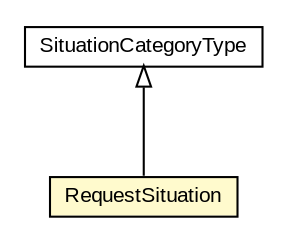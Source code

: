 #!/usr/local/bin/dot
#
# Class diagram 
# Generated by UMLGraph version R5_6-24-gf6e263 (http://www.umlgraph.org/)
#

digraph G {
	edge [fontname="arial",fontsize=10,labelfontname="arial",labelfontsize=10];
	node [fontname="arial",fontsize=10,shape=plaintext];
	nodesep=0.25;
	ranksep=0.5;
	// org.oasis_open.docs.wsdm.muws2_2.SituationCategoryType
	c327702 [label=<<table title="org.oasis_open.docs.wsdm.muws2_2.SituationCategoryType" border="0" cellborder="1" cellspacing="0" cellpadding="2" port="p" href="./SituationCategoryType.html">
		<tr><td><table border="0" cellspacing="0" cellpadding="1">
<tr><td align="center" balign="center"> SituationCategoryType </td></tr>
		</table></td></tr>
		</table>>, URL="./SituationCategoryType.html", fontname="arial", fontcolor="black", fontsize=10.0];
	// org.oasis_open.docs.wsdm.muws2_2.RequestSituation
	c327706 [label=<<table title="org.oasis_open.docs.wsdm.muws2_2.RequestSituation" border="0" cellborder="1" cellspacing="0" cellpadding="2" port="p" bgcolor="lemonChiffon" href="./RequestSituation.html">
		<tr><td><table border="0" cellspacing="0" cellpadding="1">
<tr><td align="center" balign="center"> RequestSituation </td></tr>
		</table></td></tr>
		</table>>, URL="./RequestSituation.html", fontname="arial", fontcolor="black", fontsize=10.0];
	//org.oasis_open.docs.wsdm.muws2_2.RequestSituation extends org.oasis_open.docs.wsdm.muws2_2.SituationCategoryType
	c327702:p -> c327706:p [dir=back,arrowtail=empty];
}

